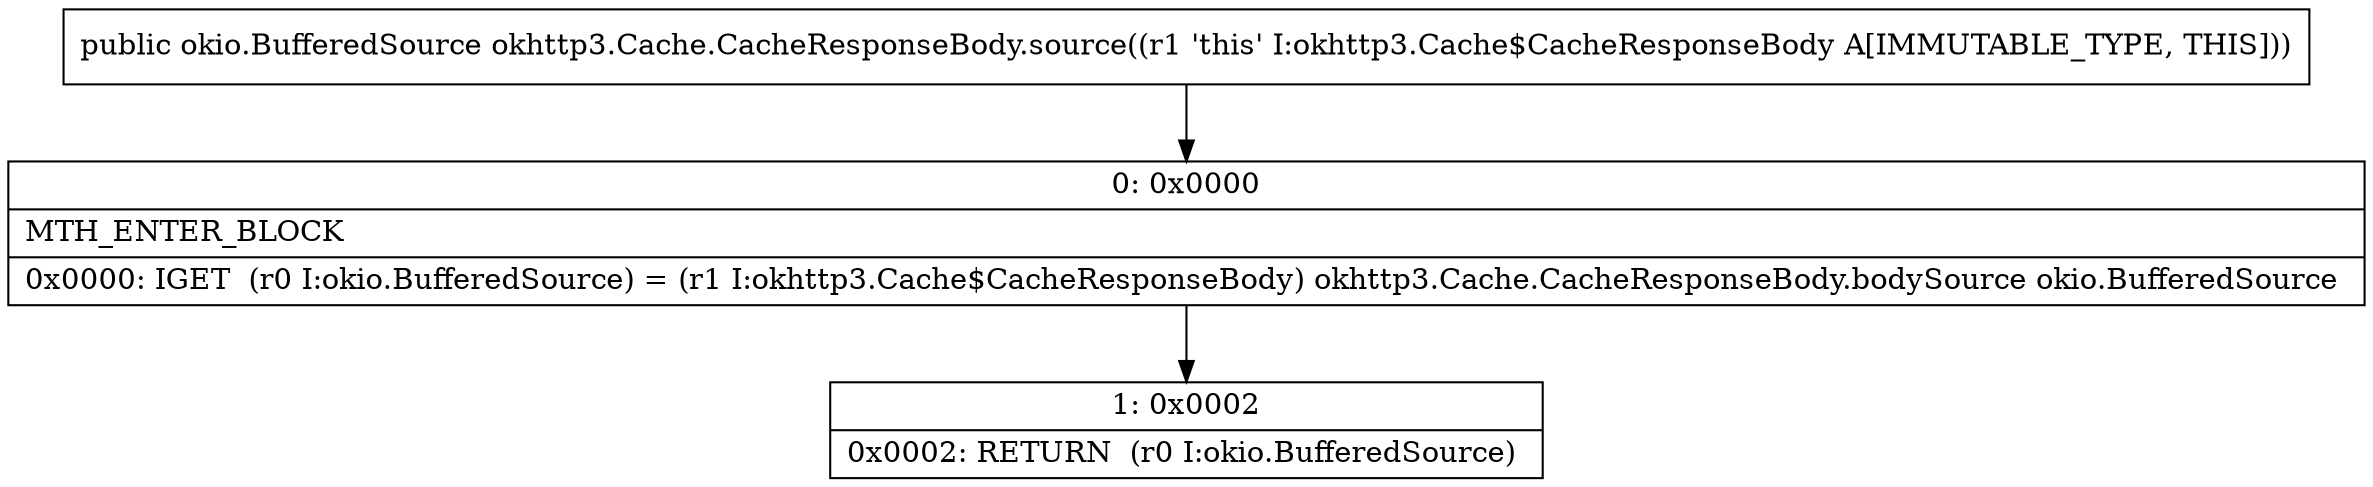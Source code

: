 digraph "CFG forokhttp3.Cache.CacheResponseBody.source()Lokio\/BufferedSource;" {
Node_0 [shape=record,label="{0\:\ 0x0000|MTH_ENTER_BLOCK\l|0x0000: IGET  (r0 I:okio.BufferedSource) = (r1 I:okhttp3.Cache$CacheResponseBody) okhttp3.Cache.CacheResponseBody.bodySource okio.BufferedSource \l}"];
Node_1 [shape=record,label="{1\:\ 0x0002|0x0002: RETURN  (r0 I:okio.BufferedSource) \l}"];
MethodNode[shape=record,label="{public okio.BufferedSource okhttp3.Cache.CacheResponseBody.source((r1 'this' I:okhttp3.Cache$CacheResponseBody A[IMMUTABLE_TYPE, THIS])) }"];
MethodNode -> Node_0;
Node_0 -> Node_1;
}

